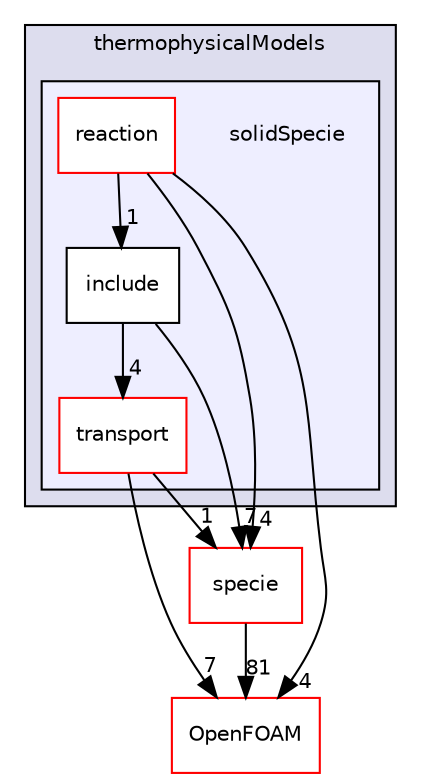 digraph "src/thermophysicalModels/solidSpecie" {
  bgcolor=transparent;
  compound=true
  node [ fontsize="10", fontname="Helvetica"];
  edge [ labelfontsize="10", labelfontname="Helvetica"];
  subgraph clusterdir_2778d089ec5c4f66810b11f753867003 {
    graph [ bgcolor="#ddddee", pencolor="black", label="thermophysicalModels" fontname="Helvetica", fontsize="10", URL="dir_2778d089ec5c4f66810b11f753867003.html"]
  subgraph clusterdir_640adc73b6f298758d016476c5bdb471 {
    graph [ bgcolor="#eeeeff", pencolor="black", label="" URL="dir_640adc73b6f298758d016476c5bdb471.html"];
    dir_640adc73b6f298758d016476c5bdb471 [shape=plaintext label="solidSpecie"];
    dir_d8d7ca78215282fd8571e422490980b0 [shape=box label="include" color="black" fillcolor="white" style="filled" URL="dir_d8d7ca78215282fd8571e422490980b0.html"];
    dir_7ee6e88849bd7d447ad0cb8084db3903 [shape=box label="reaction" color="red" fillcolor="white" style="filled" URL="dir_7ee6e88849bd7d447ad0cb8084db3903.html"];
    dir_bf3bd911c64212434fe120712945dd80 [shape=box label="transport" color="red" fillcolor="white" style="filled" URL="dir_bf3bd911c64212434fe120712945dd80.html"];
  }
  }
  dir_5c4bf53b114f4c9237cd4ef0431fc9bd [shape=box label="specie" color="red" URL="dir_5c4bf53b114f4c9237cd4ef0431fc9bd.html"];
  dir_c5473ff19b20e6ec4dfe5c310b3778a8 [shape=box label="OpenFOAM" color="red" URL="dir_c5473ff19b20e6ec4dfe5c310b3778a8.html"];
  dir_5c4bf53b114f4c9237cd4ef0431fc9bd->dir_c5473ff19b20e6ec4dfe5c310b3778a8 [headlabel="81", labeldistance=1.5 headhref="dir_001231_001887.html"];
  dir_7ee6e88849bd7d447ad0cb8084db3903->dir_5c4bf53b114f4c9237cd4ef0431fc9bd [headlabel="4", labeldistance=1.5 headhref="dir_002855_001231.html"];
  dir_7ee6e88849bd7d447ad0cb8084db3903->dir_c5473ff19b20e6ec4dfe5c310b3778a8 [headlabel="4", labeldistance=1.5 headhref="dir_002855_001887.html"];
  dir_7ee6e88849bd7d447ad0cb8084db3903->dir_d8d7ca78215282fd8571e422490980b0 [headlabel="1", labeldistance=1.5 headhref="dir_002855_002854.html"];
  dir_bf3bd911c64212434fe120712945dd80->dir_5c4bf53b114f4c9237cd4ef0431fc9bd [headlabel="1", labeldistance=1.5 headhref="dir_002861_001231.html"];
  dir_bf3bd911c64212434fe120712945dd80->dir_c5473ff19b20e6ec4dfe5c310b3778a8 [headlabel="7", labeldistance=1.5 headhref="dir_002861_001887.html"];
  dir_d8d7ca78215282fd8571e422490980b0->dir_5c4bf53b114f4c9237cd4ef0431fc9bd [headlabel="7", labeldistance=1.5 headhref="dir_002854_001231.html"];
  dir_d8d7ca78215282fd8571e422490980b0->dir_bf3bd911c64212434fe120712945dd80 [headlabel="4", labeldistance=1.5 headhref="dir_002854_002861.html"];
}
